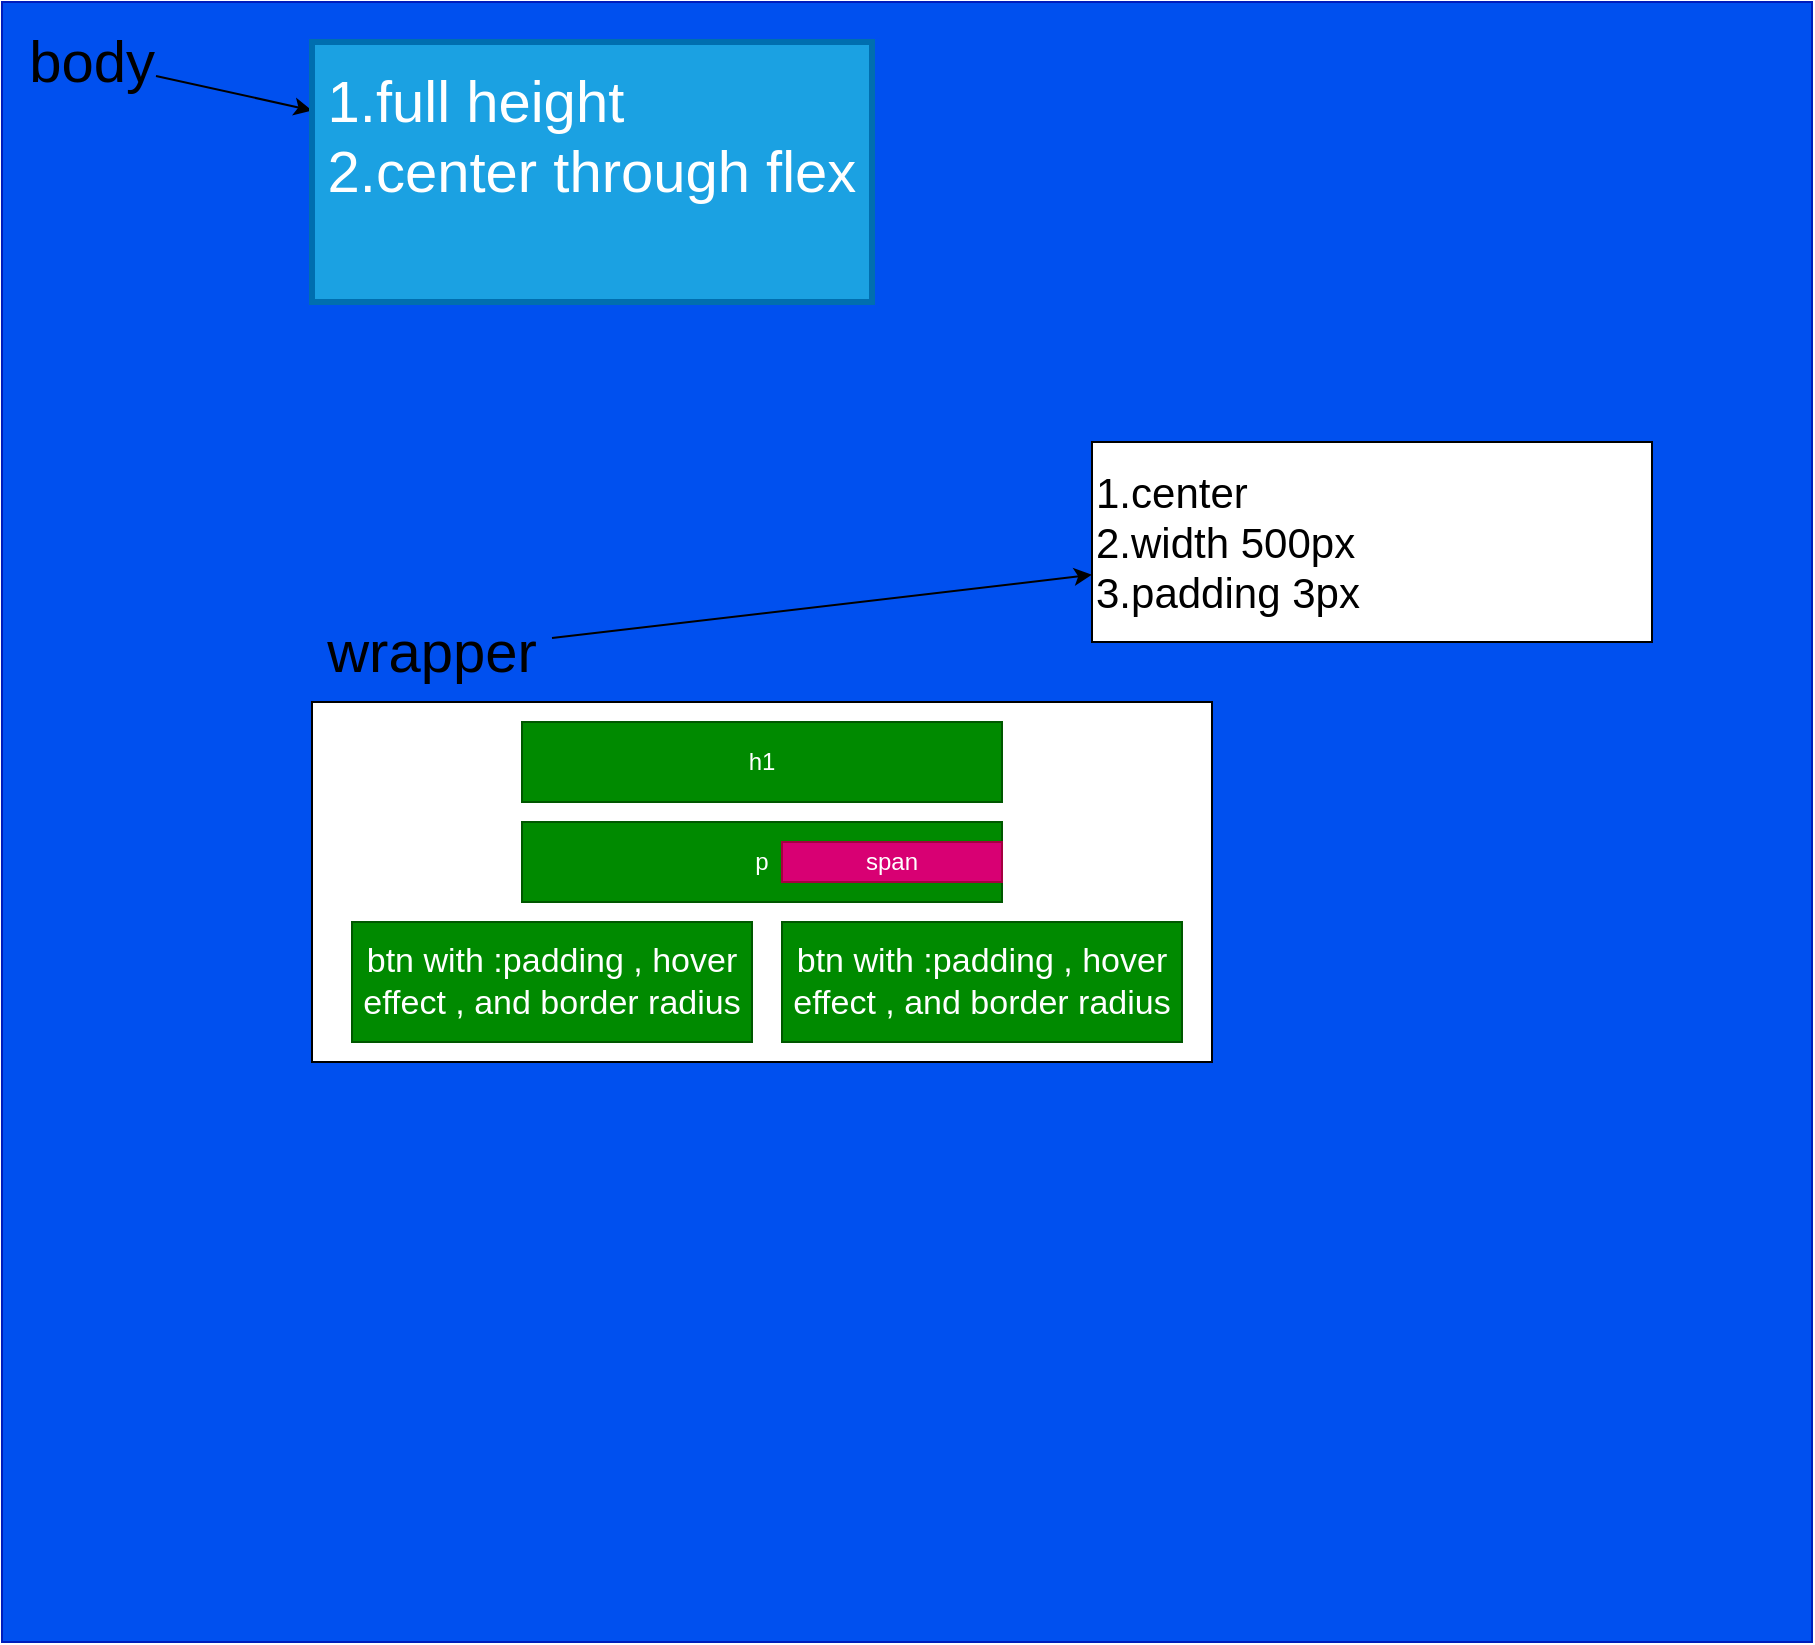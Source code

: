 <mxfile>
    <diagram id="96qO44TuPOYEIeILA10B" name="Page-1">
        <mxGraphModel dx="1750" dy="2127" grid="1" gridSize="10" guides="1" tooltips="1" connect="1" arrows="1" fold="1" page="1" pageScale="1" pageWidth="850" pageHeight="1100" math="0" shadow="0">
            <root>
                <mxCell id="0"/>
                <mxCell id="1" parent="0"/>
                <mxCell id="2" value="a" style="whiteSpace=wrap;html=1;fillColor=#0050ef;fontColor=#ffffff;strokeColor=#001DBC;" vertex="1" parent="1">
                    <mxGeometry x="430" y="-410" width="905" height="820" as="geometry"/>
                </mxCell>
                <mxCell id="3" value="" style="whiteSpace=wrap;html=1;" vertex="1" parent="1">
                    <mxGeometry x="585" y="-60" width="450" height="180" as="geometry"/>
                </mxCell>
                <mxCell id="19" value="" style="edgeStyle=none;html=1;fontSize=21;" edge="1" parent="1" source="6" target="7">
                    <mxGeometry relative="1" as="geometry"/>
                </mxCell>
                <mxCell id="6" value="&lt;font style=&quot;font-size: 29px;&quot;&gt;body&lt;/font&gt;" style="text;strokeColor=none;align=center;fillColor=none;html=1;verticalAlign=middle;whiteSpace=wrap;rounded=0;strokeWidth=3;perimeterSpacing=2;" vertex="1" parent="1">
                    <mxGeometry x="445" y="-390" width="60" height="20" as="geometry"/>
                </mxCell>
                <mxCell id="7" value="&lt;div style=&quot;text-align: left;&quot;&gt;&lt;span style=&quot;background-color: initial;&quot;&gt;1.full height&lt;/span&gt;&lt;/div&gt;&lt;div style=&quot;text-align: left;&quot;&gt;&lt;span style=&quot;background-color: initial;&quot;&gt;2.center through flex&lt;/span&gt;&lt;/div&gt;&lt;div style=&quot;text-align: left;&quot;&gt;&lt;br&gt;&lt;/div&gt;" style="text;strokeColor=#006EAF;align=center;fillColor=#1ba1e2;html=1;verticalAlign=middle;whiteSpace=wrap;rounded=0;strokeWidth=3;fontSize=29;fontColor=#ffffff;" vertex="1" parent="1">
                    <mxGeometry x="585" y="-390" width="280" height="130" as="geometry"/>
                </mxCell>
                <mxCell id="17" value="" style="edgeStyle=none;html=1;fontSize=29;" edge="1" parent="1" source="8" target="11">
                    <mxGeometry relative="1" as="geometry"/>
                </mxCell>
                <mxCell id="8" value="wrapper" style="text;strokeColor=none;align=center;fillColor=none;html=1;verticalAlign=middle;whiteSpace=wrap;rounded=0;strokeWidth=3;fontSize=29;" vertex="1" parent="1">
                    <mxGeometry x="585" y="-100" width="120" height="30" as="geometry"/>
                </mxCell>
                <mxCell id="11" value="&lt;font style=&quot;font-size: 21px;&quot;&gt;1.center&lt;br&gt;2.width 500px&amp;nbsp;&lt;br&gt;3.padding 3px&lt;/font&gt;" style="whiteSpace=wrap;html=1;align=left;" vertex="1" parent="1">
                    <mxGeometry x="975" y="-190" width="280" height="100" as="geometry"/>
                </mxCell>
                <mxCell id="13" value="&lt;font style=&quot;font-size: 17px;&quot;&gt;btn with :padding , hover effect , and border radius&lt;/font&gt;" style="whiteSpace=wrap;html=1;fillColor=#008a00;fontColor=#ffffff;strokeColor=#005700;" vertex="1" parent="1">
                    <mxGeometry x="605" y="50" width="200" height="60" as="geometry"/>
                </mxCell>
                <mxCell id="18" value="h1" style="whiteSpace=wrap;html=1;fillColor=#008a00;fontColor=#ffffff;strokeColor=#005700;" vertex="1" parent="1">
                    <mxGeometry x="690" y="-50" width="240" height="40" as="geometry"/>
                </mxCell>
                <mxCell id="21" value="&lt;font style=&quot;font-size: 17px;&quot;&gt;btn with :padding , hover effect , and border radius&lt;/font&gt;" style="whiteSpace=wrap;html=1;fillColor=#008a00;fontColor=#ffffff;strokeColor=#005700;" vertex="1" parent="1">
                    <mxGeometry x="820" y="50" width="200" height="60" as="geometry"/>
                </mxCell>
                <mxCell id="23" value="p" style="whiteSpace=wrap;html=1;fillColor=#008a00;fontColor=#ffffff;strokeColor=#005700;" vertex="1" parent="1">
                    <mxGeometry x="690" width="240" height="40" as="geometry"/>
                </mxCell>
                <mxCell id="24" value="span" style="whiteSpace=wrap;html=1;fillColor=#d80073;fontColor=#ffffff;strokeColor=#A50040;" vertex="1" parent="1">
                    <mxGeometry x="820" y="10" width="110" height="20" as="geometry"/>
                </mxCell>
            </root>
        </mxGraphModel>
    </diagram>
</mxfile>